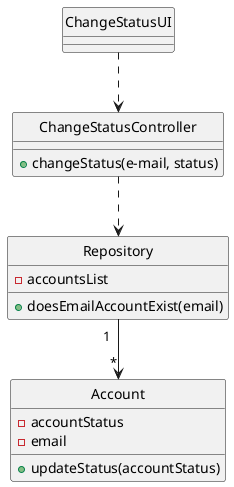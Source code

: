 @startuml

class "ChangeStatusUI"
class "ChangeStatusController"
class "Repository"
class "Account"

"ChangeStatusUI" ..> "ChangeStatusController"
"ChangeStatusController"  ..> "Repository"
"Repository" "1  " -->"*" "Account"

class "ChangeStatusController"{
+changeStatus(e-mail, status)
}
class "Repository"{
-accountsList
+doesEmailAccountExist(email)
}

class Account{
- accountStatus
-email
+ updateStatus(accountStatus)
}

hide "ChangeStatusUI" circle
hide "ChangeStatusController" circle
hide "Repository" circle
hide "Account" circle

@enduml